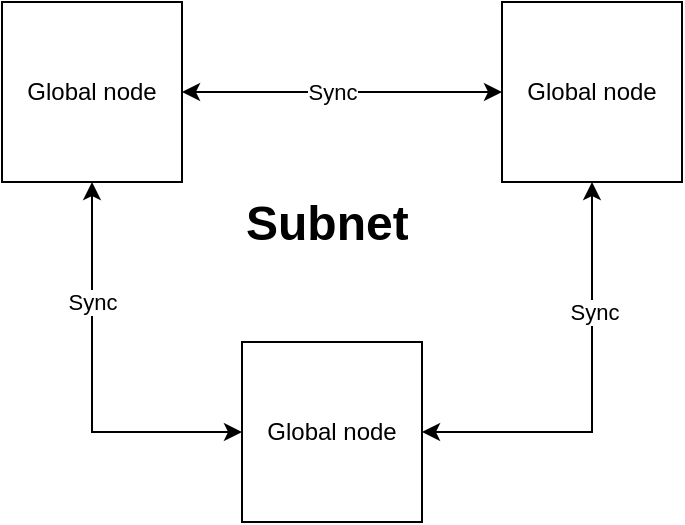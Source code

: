 <mxfile version="24.7.13">
  <diagram name="Page-1" id="_EdBeL_A0eybRXGSDDRf">
    <mxGraphModel dx="936" dy="474" grid="1" gridSize="10" guides="1" tooltips="1" connect="1" arrows="1" fold="1" page="1" pageScale="1" pageWidth="850" pageHeight="1100" math="0" shadow="0">
      <root>
        <mxCell id="0" />
        <mxCell id="1" parent="0" />
        <mxCell id="jsa2PGFb5WfUZXhi66Lg-1" value="Global node" style="whiteSpace=wrap;html=1;aspect=fixed;" vertex="1" parent="1">
          <mxGeometry x="400" y="240" width="90" height="90" as="geometry" />
        </mxCell>
        <mxCell id="jsa2PGFb5WfUZXhi66Lg-6" style="edgeStyle=orthogonalEdgeStyle;rounded=0;orthogonalLoop=1;jettySize=auto;html=1;entryX=1;entryY=0.5;entryDx=0;entryDy=0;startArrow=classic;startFill=1;" edge="1" parent="1" source="jsa2PGFb5WfUZXhi66Lg-2" target="jsa2PGFb5WfUZXhi66Lg-1">
          <mxGeometry relative="1" as="geometry">
            <Array as="points">
              <mxPoint x="575" y="285" />
            </Array>
          </mxGeometry>
        </mxCell>
        <mxCell id="jsa2PGFb5WfUZXhi66Lg-2" value="Global node" style="whiteSpace=wrap;html=1;aspect=fixed;" vertex="1" parent="1">
          <mxGeometry x="530" y="70" width="90" height="90" as="geometry" />
        </mxCell>
        <mxCell id="jsa2PGFb5WfUZXhi66Lg-4" style="edgeStyle=orthogonalEdgeStyle;rounded=0;orthogonalLoop=1;jettySize=auto;html=1;entryX=0;entryY=0.5;entryDx=0;entryDy=0;startArrow=classic;startFill=1;" edge="1" parent="1" source="jsa2PGFb5WfUZXhi66Lg-3" target="jsa2PGFb5WfUZXhi66Lg-1">
          <mxGeometry relative="1" as="geometry">
            <Array as="points">
              <mxPoint x="325" y="285" />
            </Array>
          </mxGeometry>
        </mxCell>
        <mxCell id="jsa2PGFb5WfUZXhi66Lg-5" style="edgeStyle=orthogonalEdgeStyle;rounded=0;orthogonalLoop=1;jettySize=auto;html=1;startArrow=classic;startFill=1;" edge="1" parent="1" source="jsa2PGFb5WfUZXhi66Lg-3" target="jsa2PGFb5WfUZXhi66Lg-2">
          <mxGeometry relative="1" as="geometry" />
        </mxCell>
        <mxCell id="jsa2PGFb5WfUZXhi66Lg-8" value="Sync" style="edgeLabel;html=1;align=center;verticalAlign=middle;resizable=0;points=[];" vertex="1" connectable="0" parent="jsa2PGFb5WfUZXhi66Lg-5">
          <mxGeometry x="0.082" y="4" relative="1" as="geometry">
            <mxPoint x="-12" y="4" as="offset" />
          </mxGeometry>
        </mxCell>
        <mxCell id="jsa2PGFb5WfUZXhi66Lg-3" value="Global node" style="whiteSpace=wrap;html=1;aspect=fixed;" vertex="1" parent="1">
          <mxGeometry x="280" y="70" width="90" height="90" as="geometry" />
        </mxCell>
        <mxCell id="jsa2PGFb5WfUZXhi66Lg-7" value="&lt;h1 style=&quot;margin-top: 0px;&quot;&gt;Subnet&lt;/h1&gt;" style="text;html=1;whiteSpace=wrap;overflow=hidden;rounded=0;" vertex="1" parent="1">
          <mxGeometry x="400" y="160" width="90" height="40" as="geometry" />
        </mxCell>
        <mxCell id="jsa2PGFb5WfUZXhi66Lg-9" value="Sync" style="edgeLabel;html=1;align=center;verticalAlign=middle;resizable=0;points=[];" vertex="1" connectable="0" parent="1">
          <mxGeometry x="460" y="140" as="geometry">
            <mxPoint x="116" y="85" as="offset" />
          </mxGeometry>
        </mxCell>
        <mxCell id="jsa2PGFb5WfUZXhi66Lg-10" value="Sync" style="edgeLabel;html=1;align=center;verticalAlign=middle;resizable=0;points=[];" vertex="1" connectable="0" parent="1">
          <mxGeometry x="325" y="220" as="geometry" />
        </mxCell>
      </root>
    </mxGraphModel>
  </diagram>
</mxfile>
